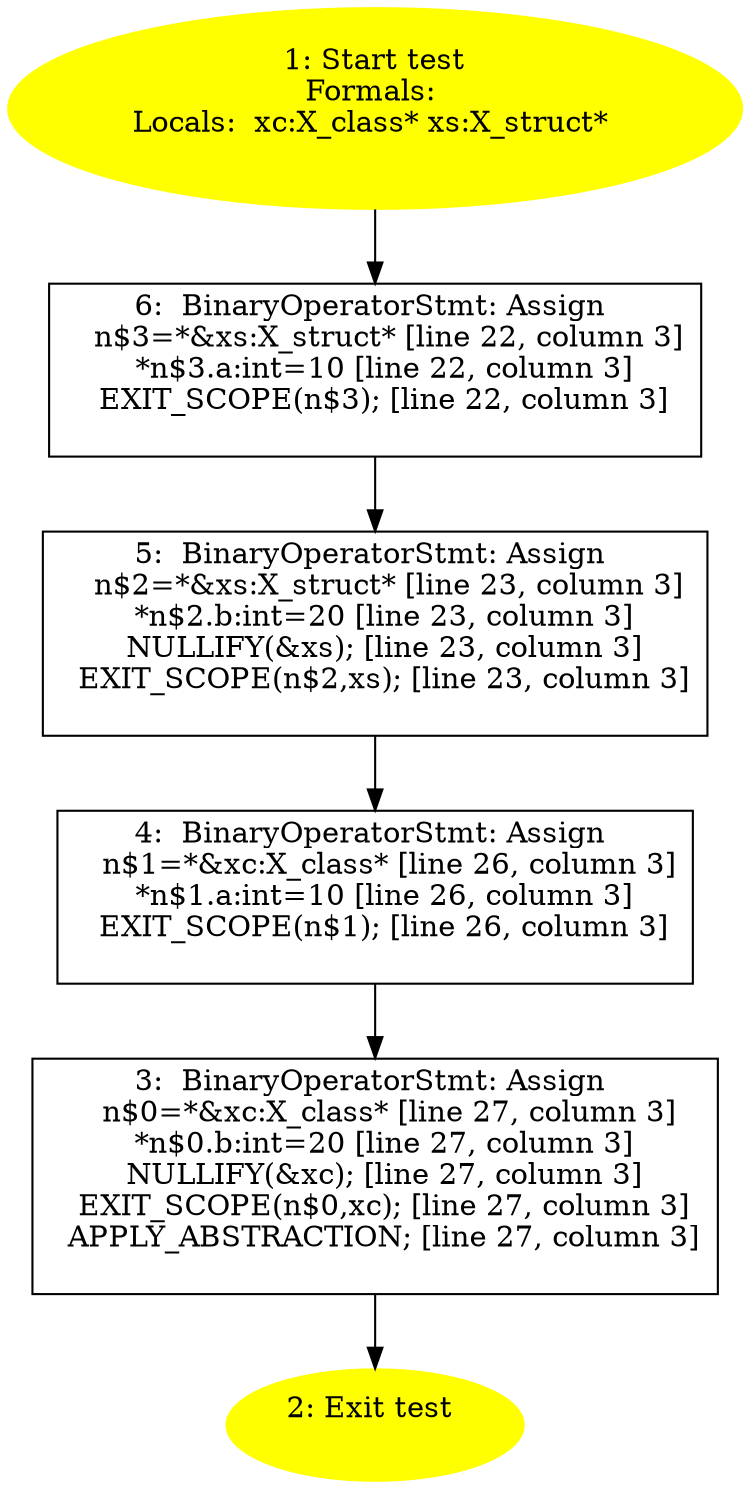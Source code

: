 /* @generated */
digraph cfg {
"test#18241244337164948030.afc14f193ad97442f67ac7183be789bc_1" [label="1: Start test\nFormals: \nLocals:  xc:X_class* xs:X_struct* \n  " color=yellow style=filled]
	

	 "test#18241244337164948030.afc14f193ad97442f67ac7183be789bc_1" -> "test#18241244337164948030.afc14f193ad97442f67ac7183be789bc_6" ;
"test#18241244337164948030.afc14f193ad97442f67ac7183be789bc_2" [label="2: Exit test \n  " color=yellow style=filled]
	

"test#18241244337164948030.afc14f193ad97442f67ac7183be789bc_3" [label="3:  BinaryOperatorStmt: Assign \n   n$0=*&xc:X_class* [line 27, column 3]\n  *n$0.b:int=20 [line 27, column 3]\n  NULLIFY(&xc); [line 27, column 3]\n  EXIT_SCOPE(n$0,xc); [line 27, column 3]\n  APPLY_ABSTRACTION; [line 27, column 3]\n " shape="box"]
	

	 "test#18241244337164948030.afc14f193ad97442f67ac7183be789bc_3" -> "test#18241244337164948030.afc14f193ad97442f67ac7183be789bc_2" ;
"test#18241244337164948030.afc14f193ad97442f67ac7183be789bc_4" [label="4:  BinaryOperatorStmt: Assign \n   n$1=*&xc:X_class* [line 26, column 3]\n  *n$1.a:int=10 [line 26, column 3]\n  EXIT_SCOPE(n$1); [line 26, column 3]\n " shape="box"]
	

	 "test#18241244337164948030.afc14f193ad97442f67ac7183be789bc_4" -> "test#18241244337164948030.afc14f193ad97442f67ac7183be789bc_3" ;
"test#18241244337164948030.afc14f193ad97442f67ac7183be789bc_5" [label="5:  BinaryOperatorStmt: Assign \n   n$2=*&xs:X_struct* [line 23, column 3]\n  *n$2.b:int=20 [line 23, column 3]\n  NULLIFY(&xs); [line 23, column 3]\n  EXIT_SCOPE(n$2,xs); [line 23, column 3]\n " shape="box"]
	

	 "test#18241244337164948030.afc14f193ad97442f67ac7183be789bc_5" -> "test#18241244337164948030.afc14f193ad97442f67ac7183be789bc_4" ;
"test#18241244337164948030.afc14f193ad97442f67ac7183be789bc_6" [label="6:  BinaryOperatorStmt: Assign \n   n$3=*&xs:X_struct* [line 22, column 3]\n  *n$3.a:int=10 [line 22, column 3]\n  EXIT_SCOPE(n$3); [line 22, column 3]\n " shape="box"]
	

	 "test#18241244337164948030.afc14f193ad97442f67ac7183be789bc_6" -> "test#18241244337164948030.afc14f193ad97442f67ac7183be789bc_5" ;
}
